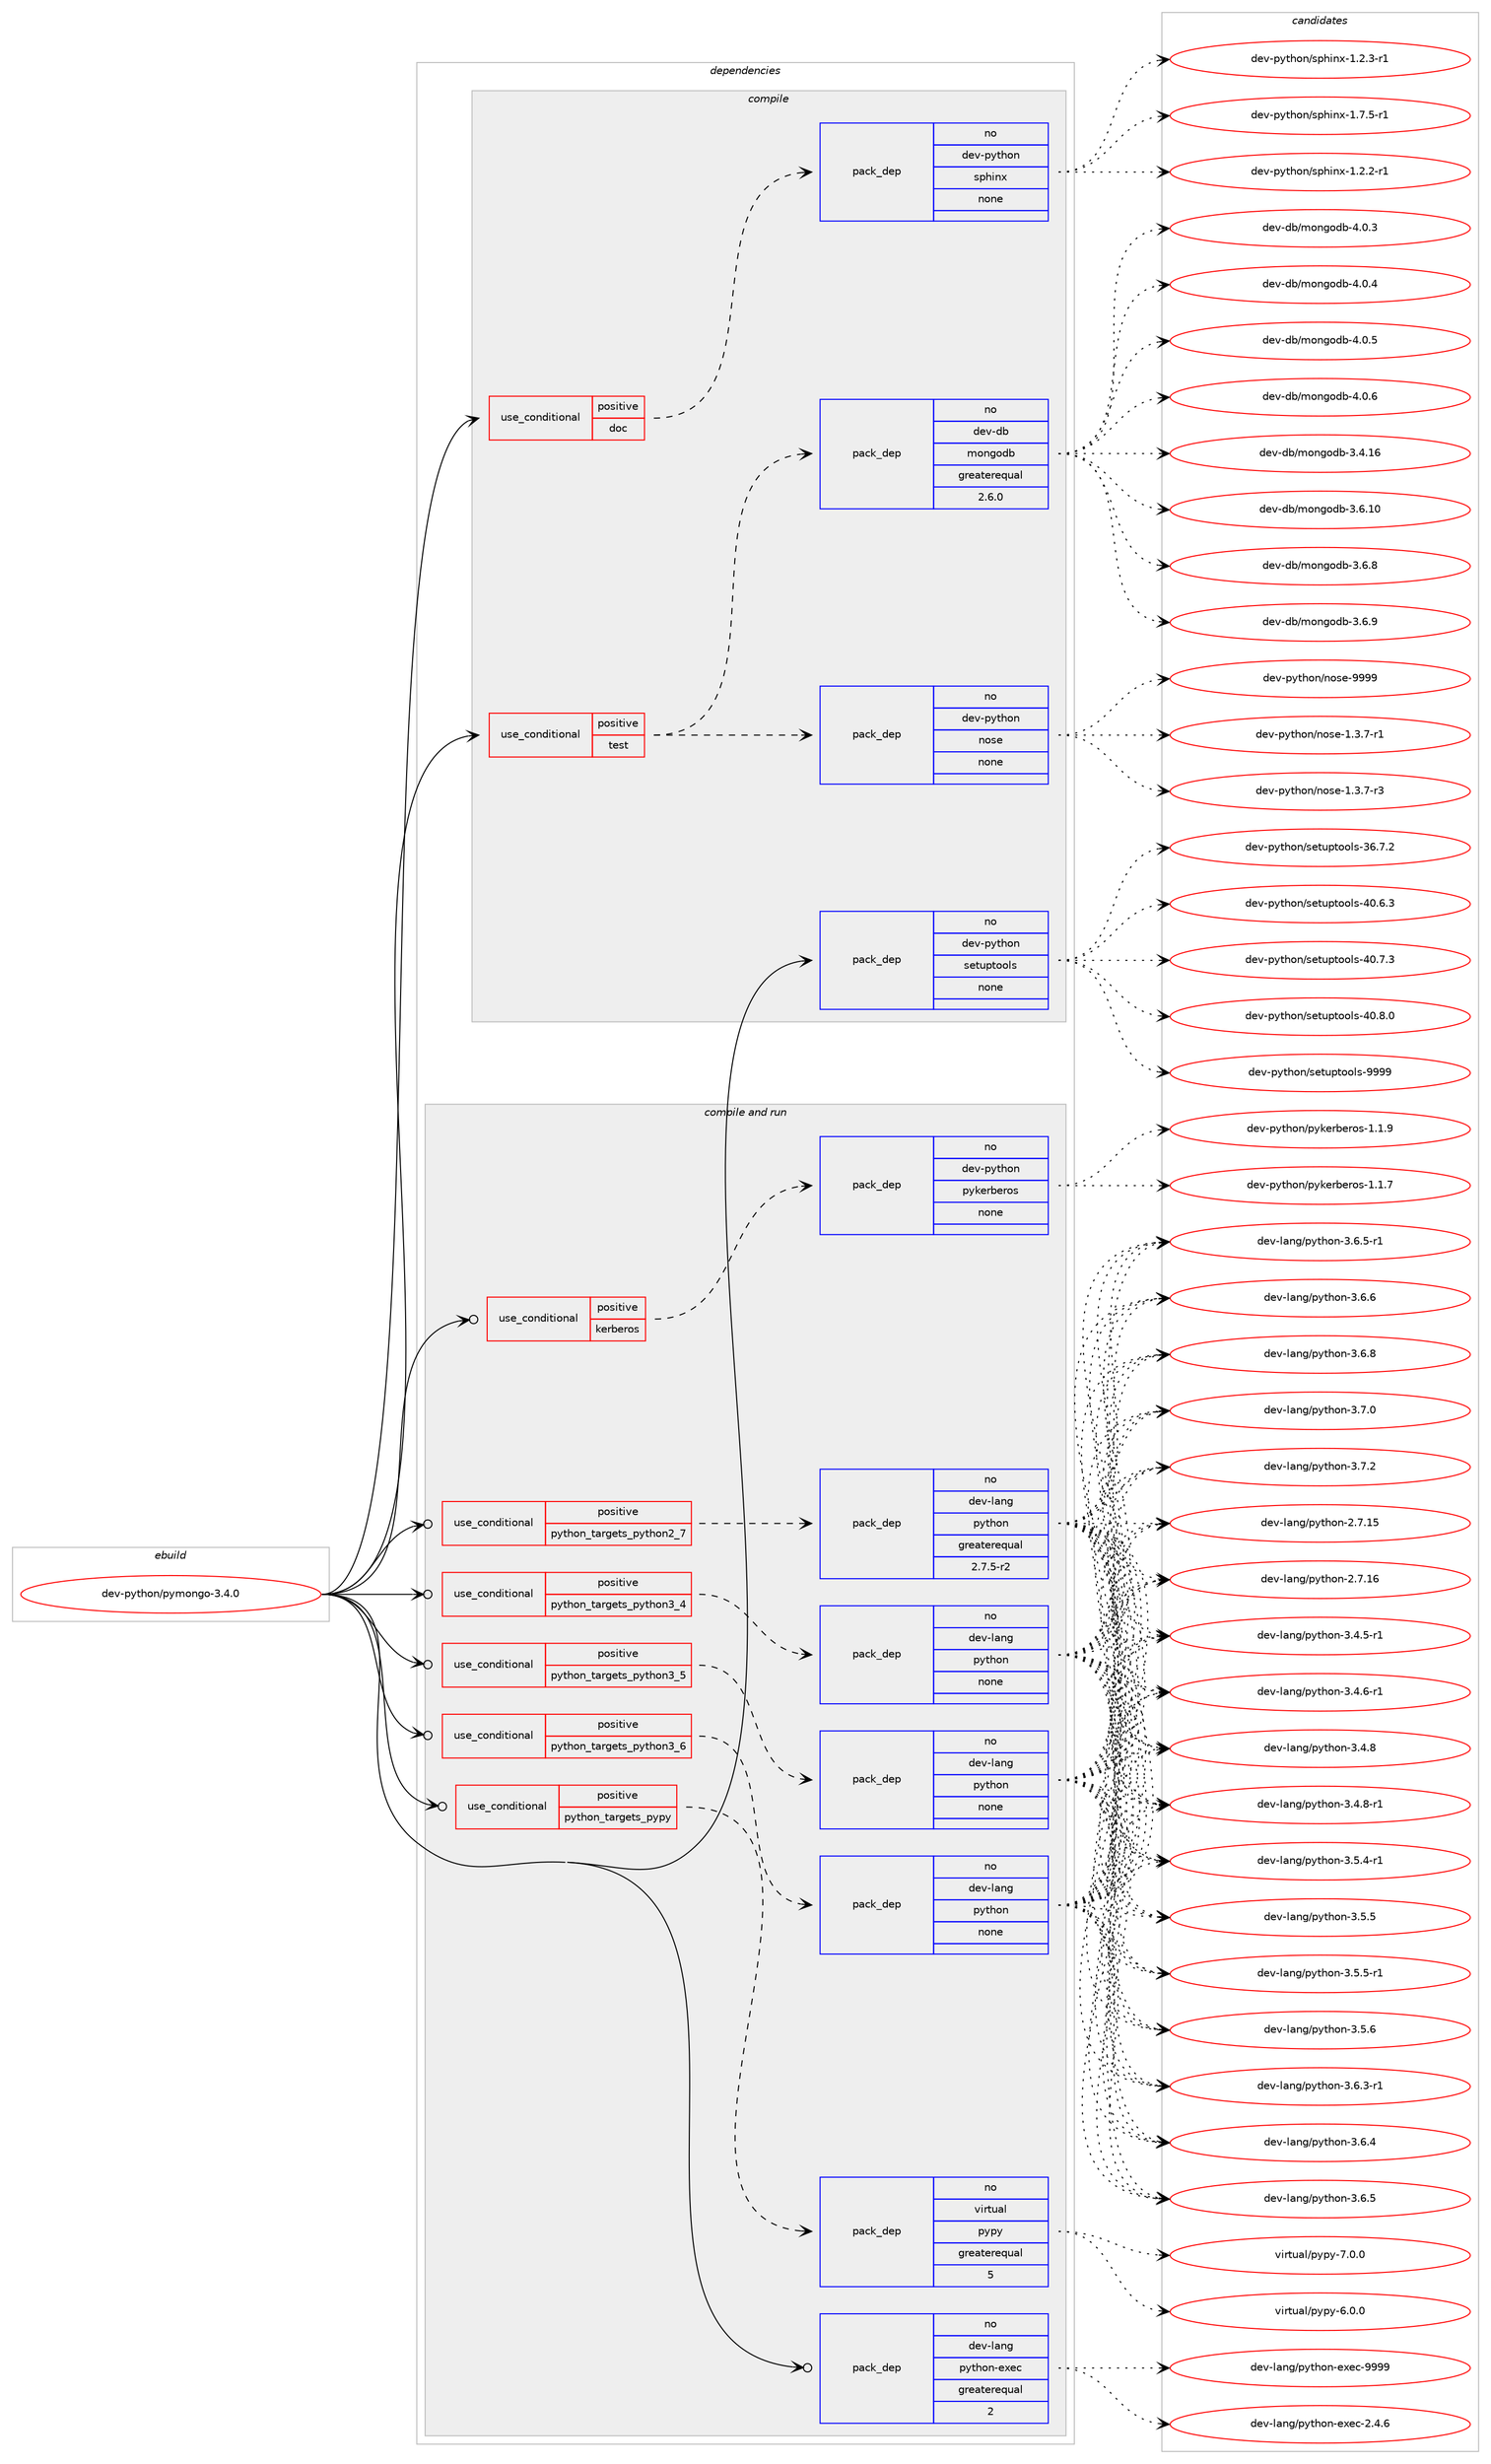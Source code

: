 digraph prolog {

# *************
# Graph options
# *************

newrank=true;
concentrate=true;
compound=true;
graph [rankdir=LR,fontname=Helvetica,fontsize=10,ranksep=1.5];#, ranksep=2.5, nodesep=0.2];
edge  [arrowhead=vee];
node  [fontname=Helvetica,fontsize=10];

# **********
# The ebuild
# **********

subgraph cluster_leftcol {
color=gray;
rank=same;
label=<<i>ebuild</i>>;
id [label="dev-python/pymongo-3.4.0", color=red, width=4, href="../dev-python/pymongo-3.4.0.svg"];
}

# ****************
# The dependencies
# ****************

subgraph cluster_midcol {
color=gray;
label=<<i>dependencies</i>>;
subgraph cluster_compile {
fillcolor="#eeeeee";
style=filled;
label=<<i>compile</i>>;
subgraph cond381195 {
dependency1430476 [label=<<TABLE BORDER="0" CELLBORDER="1" CELLSPACING="0" CELLPADDING="4"><TR><TD ROWSPAN="3" CELLPADDING="10">use_conditional</TD></TR><TR><TD>positive</TD></TR><TR><TD>doc</TD></TR></TABLE>>, shape=none, color=red];
subgraph pack1025959 {
dependency1430477 [label=<<TABLE BORDER="0" CELLBORDER="1" CELLSPACING="0" CELLPADDING="4" WIDTH="220"><TR><TD ROWSPAN="6" CELLPADDING="30">pack_dep</TD></TR><TR><TD WIDTH="110">no</TD></TR><TR><TD>dev-python</TD></TR><TR><TD>sphinx</TD></TR><TR><TD>none</TD></TR><TR><TD></TD></TR></TABLE>>, shape=none, color=blue];
}
dependency1430476:e -> dependency1430477:w [weight=20,style="dashed",arrowhead="vee"];
}
id:e -> dependency1430476:w [weight=20,style="solid",arrowhead="vee"];
subgraph cond381196 {
dependency1430478 [label=<<TABLE BORDER="0" CELLBORDER="1" CELLSPACING="0" CELLPADDING="4"><TR><TD ROWSPAN="3" CELLPADDING="10">use_conditional</TD></TR><TR><TD>positive</TD></TR><TR><TD>test</TD></TR></TABLE>>, shape=none, color=red];
subgraph pack1025960 {
dependency1430479 [label=<<TABLE BORDER="0" CELLBORDER="1" CELLSPACING="0" CELLPADDING="4" WIDTH="220"><TR><TD ROWSPAN="6" CELLPADDING="30">pack_dep</TD></TR><TR><TD WIDTH="110">no</TD></TR><TR><TD>dev-python</TD></TR><TR><TD>nose</TD></TR><TR><TD>none</TD></TR><TR><TD></TD></TR></TABLE>>, shape=none, color=blue];
}
dependency1430478:e -> dependency1430479:w [weight=20,style="dashed",arrowhead="vee"];
subgraph pack1025961 {
dependency1430480 [label=<<TABLE BORDER="0" CELLBORDER="1" CELLSPACING="0" CELLPADDING="4" WIDTH="220"><TR><TD ROWSPAN="6" CELLPADDING="30">pack_dep</TD></TR><TR><TD WIDTH="110">no</TD></TR><TR><TD>dev-db</TD></TR><TR><TD>mongodb</TD></TR><TR><TD>greaterequal</TD></TR><TR><TD>2.6.0</TD></TR></TABLE>>, shape=none, color=blue];
}
dependency1430478:e -> dependency1430480:w [weight=20,style="dashed",arrowhead="vee"];
}
id:e -> dependency1430478:w [weight=20,style="solid",arrowhead="vee"];
subgraph pack1025962 {
dependency1430481 [label=<<TABLE BORDER="0" CELLBORDER="1" CELLSPACING="0" CELLPADDING="4" WIDTH="220"><TR><TD ROWSPAN="6" CELLPADDING="30">pack_dep</TD></TR><TR><TD WIDTH="110">no</TD></TR><TR><TD>dev-python</TD></TR><TR><TD>setuptools</TD></TR><TR><TD>none</TD></TR><TR><TD></TD></TR></TABLE>>, shape=none, color=blue];
}
id:e -> dependency1430481:w [weight=20,style="solid",arrowhead="vee"];
}
subgraph cluster_compileandrun {
fillcolor="#eeeeee";
style=filled;
label=<<i>compile and run</i>>;
subgraph cond381197 {
dependency1430482 [label=<<TABLE BORDER="0" CELLBORDER="1" CELLSPACING="0" CELLPADDING="4"><TR><TD ROWSPAN="3" CELLPADDING="10">use_conditional</TD></TR><TR><TD>positive</TD></TR><TR><TD>kerberos</TD></TR></TABLE>>, shape=none, color=red];
subgraph pack1025963 {
dependency1430483 [label=<<TABLE BORDER="0" CELLBORDER="1" CELLSPACING="0" CELLPADDING="4" WIDTH="220"><TR><TD ROWSPAN="6" CELLPADDING="30">pack_dep</TD></TR><TR><TD WIDTH="110">no</TD></TR><TR><TD>dev-python</TD></TR><TR><TD>pykerberos</TD></TR><TR><TD>none</TD></TR><TR><TD></TD></TR></TABLE>>, shape=none, color=blue];
}
dependency1430482:e -> dependency1430483:w [weight=20,style="dashed",arrowhead="vee"];
}
id:e -> dependency1430482:w [weight=20,style="solid",arrowhead="odotvee"];
subgraph cond381198 {
dependency1430484 [label=<<TABLE BORDER="0" CELLBORDER="1" CELLSPACING="0" CELLPADDING="4"><TR><TD ROWSPAN="3" CELLPADDING="10">use_conditional</TD></TR><TR><TD>positive</TD></TR><TR><TD>python_targets_pypy</TD></TR></TABLE>>, shape=none, color=red];
subgraph pack1025964 {
dependency1430485 [label=<<TABLE BORDER="0" CELLBORDER="1" CELLSPACING="0" CELLPADDING="4" WIDTH="220"><TR><TD ROWSPAN="6" CELLPADDING="30">pack_dep</TD></TR><TR><TD WIDTH="110">no</TD></TR><TR><TD>virtual</TD></TR><TR><TD>pypy</TD></TR><TR><TD>greaterequal</TD></TR><TR><TD>5</TD></TR></TABLE>>, shape=none, color=blue];
}
dependency1430484:e -> dependency1430485:w [weight=20,style="dashed",arrowhead="vee"];
}
id:e -> dependency1430484:w [weight=20,style="solid",arrowhead="odotvee"];
subgraph cond381199 {
dependency1430486 [label=<<TABLE BORDER="0" CELLBORDER="1" CELLSPACING="0" CELLPADDING="4"><TR><TD ROWSPAN="3" CELLPADDING="10">use_conditional</TD></TR><TR><TD>positive</TD></TR><TR><TD>python_targets_python2_7</TD></TR></TABLE>>, shape=none, color=red];
subgraph pack1025965 {
dependency1430487 [label=<<TABLE BORDER="0" CELLBORDER="1" CELLSPACING="0" CELLPADDING="4" WIDTH="220"><TR><TD ROWSPAN="6" CELLPADDING="30">pack_dep</TD></TR><TR><TD WIDTH="110">no</TD></TR><TR><TD>dev-lang</TD></TR><TR><TD>python</TD></TR><TR><TD>greaterequal</TD></TR><TR><TD>2.7.5-r2</TD></TR></TABLE>>, shape=none, color=blue];
}
dependency1430486:e -> dependency1430487:w [weight=20,style="dashed",arrowhead="vee"];
}
id:e -> dependency1430486:w [weight=20,style="solid",arrowhead="odotvee"];
subgraph cond381200 {
dependency1430488 [label=<<TABLE BORDER="0" CELLBORDER="1" CELLSPACING="0" CELLPADDING="4"><TR><TD ROWSPAN="3" CELLPADDING="10">use_conditional</TD></TR><TR><TD>positive</TD></TR><TR><TD>python_targets_python3_4</TD></TR></TABLE>>, shape=none, color=red];
subgraph pack1025966 {
dependency1430489 [label=<<TABLE BORDER="0" CELLBORDER="1" CELLSPACING="0" CELLPADDING="4" WIDTH="220"><TR><TD ROWSPAN="6" CELLPADDING="30">pack_dep</TD></TR><TR><TD WIDTH="110">no</TD></TR><TR><TD>dev-lang</TD></TR><TR><TD>python</TD></TR><TR><TD>none</TD></TR><TR><TD></TD></TR></TABLE>>, shape=none, color=blue];
}
dependency1430488:e -> dependency1430489:w [weight=20,style="dashed",arrowhead="vee"];
}
id:e -> dependency1430488:w [weight=20,style="solid",arrowhead="odotvee"];
subgraph cond381201 {
dependency1430490 [label=<<TABLE BORDER="0" CELLBORDER="1" CELLSPACING="0" CELLPADDING="4"><TR><TD ROWSPAN="3" CELLPADDING="10">use_conditional</TD></TR><TR><TD>positive</TD></TR><TR><TD>python_targets_python3_5</TD></TR></TABLE>>, shape=none, color=red];
subgraph pack1025967 {
dependency1430491 [label=<<TABLE BORDER="0" CELLBORDER="1" CELLSPACING="0" CELLPADDING="4" WIDTH="220"><TR><TD ROWSPAN="6" CELLPADDING="30">pack_dep</TD></TR><TR><TD WIDTH="110">no</TD></TR><TR><TD>dev-lang</TD></TR><TR><TD>python</TD></TR><TR><TD>none</TD></TR><TR><TD></TD></TR></TABLE>>, shape=none, color=blue];
}
dependency1430490:e -> dependency1430491:w [weight=20,style="dashed",arrowhead="vee"];
}
id:e -> dependency1430490:w [weight=20,style="solid",arrowhead="odotvee"];
subgraph cond381202 {
dependency1430492 [label=<<TABLE BORDER="0" CELLBORDER="1" CELLSPACING="0" CELLPADDING="4"><TR><TD ROWSPAN="3" CELLPADDING="10">use_conditional</TD></TR><TR><TD>positive</TD></TR><TR><TD>python_targets_python3_6</TD></TR></TABLE>>, shape=none, color=red];
subgraph pack1025968 {
dependency1430493 [label=<<TABLE BORDER="0" CELLBORDER="1" CELLSPACING="0" CELLPADDING="4" WIDTH="220"><TR><TD ROWSPAN="6" CELLPADDING="30">pack_dep</TD></TR><TR><TD WIDTH="110">no</TD></TR><TR><TD>dev-lang</TD></TR><TR><TD>python</TD></TR><TR><TD>none</TD></TR><TR><TD></TD></TR></TABLE>>, shape=none, color=blue];
}
dependency1430492:e -> dependency1430493:w [weight=20,style="dashed",arrowhead="vee"];
}
id:e -> dependency1430492:w [weight=20,style="solid",arrowhead="odotvee"];
subgraph pack1025969 {
dependency1430494 [label=<<TABLE BORDER="0" CELLBORDER="1" CELLSPACING="0" CELLPADDING="4" WIDTH="220"><TR><TD ROWSPAN="6" CELLPADDING="30">pack_dep</TD></TR><TR><TD WIDTH="110">no</TD></TR><TR><TD>dev-lang</TD></TR><TR><TD>python-exec</TD></TR><TR><TD>greaterequal</TD></TR><TR><TD>2</TD></TR></TABLE>>, shape=none, color=blue];
}
id:e -> dependency1430494:w [weight=20,style="solid",arrowhead="odotvee"];
}
subgraph cluster_run {
fillcolor="#eeeeee";
style=filled;
label=<<i>run</i>>;
}
}

# **************
# The candidates
# **************

subgraph cluster_choices {
rank=same;
color=gray;
label=<<i>candidates</i>>;

subgraph choice1025959 {
color=black;
nodesep=1;
choice10010111845112121116104111110471151121041051101204549465046504511449 [label="dev-python/sphinx-1.2.2-r1", color=red, width=4,href="../dev-python/sphinx-1.2.2-r1.svg"];
choice10010111845112121116104111110471151121041051101204549465046514511449 [label="dev-python/sphinx-1.2.3-r1", color=red, width=4,href="../dev-python/sphinx-1.2.3-r1.svg"];
choice10010111845112121116104111110471151121041051101204549465546534511449 [label="dev-python/sphinx-1.7.5-r1", color=red, width=4,href="../dev-python/sphinx-1.7.5-r1.svg"];
dependency1430477:e -> choice10010111845112121116104111110471151121041051101204549465046504511449:w [style=dotted,weight="100"];
dependency1430477:e -> choice10010111845112121116104111110471151121041051101204549465046514511449:w [style=dotted,weight="100"];
dependency1430477:e -> choice10010111845112121116104111110471151121041051101204549465546534511449:w [style=dotted,weight="100"];
}
subgraph choice1025960 {
color=black;
nodesep=1;
choice10010111845112121116104111110471101111151014549465146554511449 [label="dev-python/nose-1.3.7-r1", color=red, width=4,href="../dev-python/nose-1.3.7-r1.svg"];
choice10010111845112121116104111110471101111151014549465146554511451 [label="dev-python/nose-1.3.7-r3", color=red, width=4,href="../dev-python/nose-1.3.7-r3.svg"];
choice10010111845112121116104111110471101111151014557575757 [label="dev-python/nose-9999", color=red, width=4,href="../dev-python/nose-9999.svg"];
dependency1430479:e -> choice10010111845112121116104111110471101111151014549465146554511449:w [style=dotted,weight="100"];
dependency1430479:e -> choice10010111845112121116104111110471101111151014549465146554511451:w [style=dotted,weight="100"];
dependency1430479:e -> choice10010111845112121116104111110471101111151014557575757:w [style=dotted,weight="100"];
}
subgraph choice1025961 {
color=black;
nodesep=1;
choice1001011184510098471091111101031111009845514652464954 [label="dev-db/mongodb-3.4.16", color=red, width=4,href="../dev-db/mongodb-3.4.16.svg"];
choice1001011184510098471091111101031111009845514654464948 [label="dev-db/mongodb-3.6.10", color=red, width=4,href="../dev-db/mongodb-3.6.10.svg"];
choice10010111845100984710911111010311110098455146544656 [label="dev-db/mongodb-3.6.8", color=red, width=4,href="../dev-db/mongodb-3.6.8.svg"];
choice10010111845100984710911111010311110098455146544657 [label="dev-db/mongodb-3.6.9", color=red, width=4,href="../dev-db/mongodb-3.6.9.svg"];
choice10010111845100984710911111010311110098455246484651 [label="dev-db/mongodb-4.0.3", color=red, width=4,href="../dev-db/mongodb-4.0.3.svg"];
choice10010111845100984710911111010311110098455246484652 [label="dev-db/mongodb-4.0.4", color=red, width=4,href="../dev-db/mongodb-4.0.4.svg"];
choice10010111845100984710911111010311110098455246484653 [label="dev-db/mongodb-4.0.5", color=red, width=4,href="../dev-db/mongodb-4.0.5.svg"];
choice10010111845100984710911111010311110098455246484654 [label="dev-db/mongodb-4.0.6", color=red, width=4,href="../dev-db/mongodb-4.0.6.svg"];
dependency1430480:e -> choice1001011184510098471091111101031111009845514652464954:w [style=dotted,weight="100"];
dependency1430480:e -> choice1001011184510098471091111101031111009845514654464948:w [style=dotted,weight="100"];
dependency1430480:e -> choice10010111845100984710911111010311110098455146544656:w [style=dotted,weight="100"];
dependency1430480:e -> choice10010111845100984710911111010311110098455146544657:w [style=dotted,weight="100"];
dependency1430480:e -> choice10010111845100984710911111010311110098455246484651:w [style=dotted,weight="100"];
dependency1430480:e -> choice10010111845100984710911111010311110098455246484652:w [style=dotted,weight="100"];
dependency1430480:e -> choice10010111845100984710911111010311110098455246484653:w [style=dotted,weight="100"];
dependency1430480:e -> choice10010111845100984710911111010311110098455246484654:w [style=dotted,weight="100"];
}
subgraph choice1025962 {
color=black;
nodesep=1;
choice100101118451121211161041111104711510111611711211611111110811545515446554650 [label="dev-python/setuptools-36.7.2", color=red, width=4,href="../dev-python/setuptools-36.7.2.svg"];
choice100101118451121211161041111104711510111611711211611111110811545524846544651 [label="dev-python/setuptools-40.6.3", color=red, width=4,href="../dev-python/setuptools-40.6.3.svg"];
choice100101118451121211161041111104711510111611711211611111110811545524846554651 [label="dev-python/setuptools-40.7.3", color=red, width=4,href="../dev-python/setuptools-40.7.3.svg"];
choice100101118451121211161041111104711510111611711211611111110811545524846564648 [label="dev-python/setuptools-40.8.0", color=red, width=4,href="../dev-python/setuptools-40.8.0.svg"];
choice10010111845112121116104111110471151011161171121161111111081154557575757 [label="dev-python/setuptools-9999", color=red, width=4,href="../dev-python/setuptools-9999.svg"];
dependency1430481:e -> choice100101118451121211161041111104711510111611711211611111110811545515446554650:w [style=dotted,weight="100"];
dependency1430481:e -> choice100101118451121211161041111104711510111611711211611111110811545524846544651:w [style=dotted,weight="100"];
dependency1430481:e -> choice100101118451121211161041111104711510111611711211611111110811545524846554651:w [style=dotted,weight="100"];
dependency1430481:e -> choice100101118451121211161041111104711510111611711211611111110811545524846564648:w [style=dotted,weight="100"];
dependency1430481:e -> choice10010111845112121116104111110471151011161171121161111111081154557575757:w [style=dotted,weight="100"];
}
subgraph choice1025963 {
color=black;
nodesep=1;
choice100101118451121211161041111104711212110710111498101114111115454946494655 [label="dev-python/pykerberos-1.1.7", color=red, width=4,href="../dev-python/pykerberos-1.1.7.svg"];
choice100101118451121211161041111104711212110710111498101114111115454946494657 [label="dev-python/pykerberos-1.1.9", color=red, width=4,href="../dev-python/pykerberos-1.1.9.svg"];
dependency1430483:e -> choice100101118451121211161041111104711212110710111498101114111115454946494655:w [style=dotted,weight="100"];
dependency1430483:e -> choice100101118451121211161041111104711212110710111498101114111115454946494657:w [style=dotted,weight="100"];
}
subgraph choice1025964 {
color=black;
nodesep=1;
choice1181051141161179710847112121112121455446484648 [label="virtual/pypy-6.0.0", color=red, width=4,href="../virtual/pypy-6.0.0.svg"];
choice1181051141161179710847112121112121455546484648 [label="virtual/pypy-7.0.0", color=red, width=4,href="../virtual/pypy-7.0.0.svg"];
dependency1430485:e -> choice1181051141161179710847112121112121455446484648:w [style=dotted,weight="100"];
dependency1430485:e -> choice1181051141161179710847112121112121455546484648:w [style=dotted,weight="100"];
}
subgraph choice1025965 {
color=black;
nodesep=1;
choice10010111845108971101034711212111610411111045504655464953 [label="dev-lang/python-2.7.15", color=red, width=4,href="../dev-lang/python-2.7.15.svg"];
choice10010111845108971101034711212111610411111045504655464954 [label="dev-lang/python-2.7.16", color=red, width=4,href="../dev-lang/python-2.7.16.svg"];
choice1001011184510897110103471121211161041111104551465246534511449 [label="dev-lang/python-3.4.5-r1", color=red, width=4,href="../dev-lang/python-3.4.5-r1.svg"];
choice1001011184510897110103471121211161041111104551465246544511449 [label="dev-lang/python-3.4.6-r1", color=red, width=4,href="../dev-lang/python-3.4.6-r1.svg"];
choice100101118451089711010347112121116104111110455146524656 [label="dev-lang/python-3.4.8", color=red, width=4,href="../dev-lang/python-3.4.8.svg"];
choice1001011184510897110103471121211161041111104551465246564511449 [label="dev-lang/python-3.4.8-r1", color=red, width=4,href="../dev-lang/python-3.4.8-r1.svg"];
choice1001011184510897110103471121211161041111104551465346524511449 [label="dev-lang/python-3.5.4-r1", color=red, width=4,href="../dev-lang/python-3.5.4-r1.svg"];
choice100101118451089711010347112121116104111110455146534653 [label="dev-lang/python-3.5.5", color=red, width=4,href="../dev-lang/python-3.5.5.svg"];
choice1001011184510897110103471121211161041111104551465346534511449 [label="dev-lang/python-3.5.5-r1", color=red, width=4,href="../dev-lang/python-3.5.5-r1.svg"];
choice100101118451089711010347112121116104111110455146534654 [label="dev-lang/python-3.5.6", color=red, width=4,href="../dev-lang/python-3.5.6.svg"];
choice1001011184510897110103471121211161041111104551465446514511449 [label="dev-lang/python-3.6.3-r1", color=red, width=4,href="../dev-lang/python-3.6.3-r1.svg"];
choice100101118451089711010347112121116104111110455146544652 [label="dev-lang/python-3.6.4", color=red, width=4,href="../dev-lang/python-3.6.4.svg"];
choice100101118451089711010347112121116104111110455146544653 [label="dev-lang/python-3.6.5", color=red, width=4,href="../dev-lang/python-3.6.5.svg"];
choice1001011184510897110103471121211161041111104551465446534511449 [label="dev-lang/python-3.6.5-r1", color=red, width=4,href="../dev-lang/python-3.6.5-r1.svg"];
choice100101118451089711010347112121116104111110455146544654 [label="dev-lang/python-3.6.6", color=red, width=4,href="../dev-lang/python-3.6.6.svg"];
choice100101118451089711010347112121116104111110455146544656 [label="dev-lang/python-3.6.8", color=red, width=4,href="../dev-lang/python-3.6.8.svg"];
choice100101118451089711010347112121116104111110455146554648 [label="dev-lang/python-3.7.0", color=red, width=4,href="../dev-lang/python-3.7.0.svg"];
choice100101118451089711010347112121116104111110455146554650 [label="dev-lang/python-3.7.2", color=red, width=4,href="../dev-lang/python-3.7.2.svg"];
dependency1430487:e -> choice10010111845108971101034711212111610411111045504655464953:w [style=dotted,weight="100"];
dependency1430487:e -> choice10010111845108971101034711212111610411111045504655464954:w [style=dotted,weight="100"];
dependency1430487:e -> choice1001011184510897110103471121211161041111104551465246534511449:w [style=dotted,weight="100"];
dependency1430487:e -> choice1001011184510897110103471121211161041111104551465246544511449:w [style=dotted,weight="100"];
dependency1430487:e -> choice100101118451089711010347112121116104111110455146524656:w [style=dotted,weight="100"];
dependency1430487:e -> choice1001011184510897110103471121211161041111104551465246564511449:w [style=dotted,weight="100"];
dependency1430487:e -> choice1001011184510897110103471121211161041111104551465346524511449:w [style=dotted,weight="100"];
dependency1430487:e -> choice100101118451089711010347112121116104111110455146534653:w [style=dotted,weight="100"];
dependency1430487:e -> choice1001011184510897110103471121211161041111104551465346534511449:w [style=dotted,weight="100"];
dependency1430487:e -> choice100101118451089711010347112121116104111110455146534654:w [style=dotted,weight="100"];
dependency1430487:e -> choice1001011184510897110103471121211161041111104551465446514511449:w [style=dotted,weight="100"];
dependency1430487:e -> choice100101118451089711010347112121116104111110455146544652:w [style=dotted,weight="100"];
dependency1430487:e -> choice100101118451089711010347112121116104111110455146544653:w [style=dotted,weight="100"];
dependency1430487:e -> choice1001011184510897110103471121211161041111104551465446534511449:w [style=dotted,weight="100"];
dependency1430487:e -> choice100101118451089711010347112121116104111110455146544654:w [style=dotted,weight="100"];
dependency1430487:e -> choice100101118451089711010347112121116104111110455146544656:w [style=dotted,weight="100"];
dependency1430487:e -> choice100101118451089711010347112121116104111110455146554648:w [style=dotted,weight="100"];
dependency1430487:e -> choice100101118451089711010347112121116104111110455146554650:w [style=dotted,weight="100"];
}
subgraph choice1025966 {
color=black;
nodesep=1;
choice10010111845108971101034711212111610411111045504655464953 [label="dev-lang/python-2.7.15", color=red, width=4,href="../dev-lang/python-2.7.15.svg"];
choice10010111845108971101034711212111610411111045504655464954 [label="dev-lang/python-2.7.16", color=red, width=4,href="../dev-lang/python-2.7.16.svg"];
choice1001011184510897110103471121211161041111104551465246534511449 [label="dev-lang/python-3.4.5-r1", color=red, width=4,href="../dev-lang/python-3.4.5-r1.svg"];
choice1001011184510897110103471121211161041111104551465246544511449 [label="dev-lang/python-3.4.6-r1", color=red, width=4,href="../dev-lang/python-3.4.6-r1.svg"];
choice100101118451089711010347112121116104111110455146524656 [label="dev-lang/python-3.4.8", color=red, width=4,href="../dev-lang/python-3.4.8.svg"];
choice1001011184510897110103471121211161041111104551465246564511449 [label="dev-lang/python-3.4.8-r1", color=red, width=4,href="../dev-lang/python-3.4.8-r1.svg"];
choice1001011184510897110103471121211161041111104551465346524511449 [label="dev-lang/python-3.5.4-r1", color=red, width=4,href="../dev-lang/python-3.5.4-r1.svg"];
choice100101118451089711010347112121116104111110455146534653 [label="dev-lang/python-3.5.5", color=red, width=4,href="../dev-lang/python-3.5.5.svg"];
choice1001011184510897110103471121211161041111104551465346534511449 [label="dev-lang/python-3.5.5-r1", color=red, width=4,href="../dev-lang/python-3.5.5-r1.svg"];
choice100101118451089711010347112121116104111110455146534654 [label="dev-lang/python-3.5.6", color=red, width=4,href="../dev-lang/python-3.5.6.svg"];
choice1001011184510897110103471121211161041111104551465446514511449 [label="dev-lang/python-3.6.3-r1", color=red, width=4,href="../dev-lang/python-3.6.3-r1.svg"];
choice100101118451089711010347112121116104111110455146544652 [label="dev-lang/python-3.6.4", color=red, width=4,href="../dev-lang/python-3.6.4.svg"];
choice100101118451089711010347112121116104111110455146544653 [label="dev-lang/python-3.6.5", color=red, width=4,href="../dev-lang/python-3.6.5.svg"];
choice1001011184510897110103471121211161041111104551465446534511449 [label="dev-lang/python-3.6.5-r1", color=red, width=4,href="../dev-lang/python-3.6.5-r1.svg"];
choice100101118451089711010347112121116104111110455146544654 [label="dev-lang/python-3.6.6", color=red, width=4,href="../dev-lang/python-3.6.6.svg"];
choice100101118451089711010347112121116104111110455146544656 [label="dev-lang/python-3.6.8", color=red, width=4,href="../dev-lang/python-3.6.8.svg"];
choice100101118451089711010347112121116104111110455146554648 [label="dev-lang/python-3.7.0", color=red, width=4,href="../dev-lang/python-3.7.0.svg"];
choice100101118451089711010347112121116104111110455146554650 [label="dev-lang/python-3.7.2", color=red, width=4,href="../dev-lang/python-3.7.2.svg"];
dependency1430489:e -> choice10010111845108971101034711212111610411111045504655464953:w [style=dotted,weight="100"];
dependency1430489:e -> choice10010111845108971101034711212111610411111045504655464954:w [style=dotted,weight="100"];
dependency1430489:e -> choice1001011184510897110103471121211161041111104551465246534511449:w [style=dotted,weight="100"];
dependency1430489:e -> choice1001011184510897110103471121211161041111104551465246544511449:w [style=dotted,weight="100"];
dependency1430489:e -> choice100101118451089711010347112121116104111110455146524656:w [style=dotted,weight="100"];
dependency1430489:e -> choice1001011184510897110103471121211161041111104551465246564511449:w [style=dotted,weight="100"];
dependency1430489:e -> choice1001011184510897110103471121211161041111104551465346524511449:w [style=dotted,weight="100"];
dependency1430489:e -> choice100101118451089711010347112121116104111110455146534653:w [style=dotted,weight="100"];
dependency1430489:e -> choice1001011184510897110103471121211161041111104551465346534511449:w [style=dotted,weight="100"];
dependency1430489:e -> choice100101118451089711010347112121116104111110455146534654:w [style=dotted,weight="100"];
dependency1430489:e -> choice1001011184510897110103471121211161041111104551465446514511449:w [style=dotted,weight="100"];
dependency1430489:e -> choice100101118451089711010347112121116104111110455146544652:w [style=dotted,weight="100"];
dependency1430489:e -> choice100101118451089711010347112121116104111110455146544653:w [style=dotted,weight="100"];
dependency1430489:e -> choice1001011184510897110103471121211161041111104551465446534511449:w [style=dotted,weight="100"];
dependency1430489:e -> choice100101118451089711010347112121116104111110455146544654:w [style=dotted,weight="100"];
dependency1430489:e -> choice100101118451089711010347112121116104111110455146544656:w [style=dotted,weight="100"];
dependency1430489:e -> choice100101118451089711010347112121116104111110455146554648:w [style=dotted,weight="100"];
dependency1430489:e -> choice100101118451089711010347112121116104111110455146554650:w [style=dotted,weight="100"];
}
subgraph choice1025967 {
color=black;
nodesep=1;
choice10010111845108971101034711212111610411111045504655464953 [label="dev-lang/python-2.7.15", color=red, width=4,href="../dev-lang/python-2.7.15.svg"];
choice10010111845108971101034711212111610411111045504655464954 [label="dev-lang/python-2.7.16", color=red, width=4,href="../dev-lang/python-2.7.16.svg"];
choice1001011184510897110103471121211161041111104551465246534511449 [label="dev-lang/python-3.4.5-r1", color=red, width=4,href="../dev-lang/python-3.4.5-r1.svg"];
choice1001011184510897110103471121211161041111104551465246544511449 [label="dev-lang/python-3.4.6-r1", color=red, width=4,href="../dev-lang/python-3.4.6-r1.svg"];
choice100101118451089711010347112121116104111110455146524656 [label="dev-lang/python-3.4.8", color=red, width=4,href="../dev-lang/python-3.4.8.svg"];
choice1001011184510897110103471121211161041111104551465246564511449 [label="dev-lang/python-3.4.8-r1", color=red, width=4,href="../dev-lang/python-3.4.8-r1.svg"];
choice1001011184510897110103471121211161041111104551465346524511449 [label="dev-lang/python-3.5.4-r1", color=red, width=4,href="../dev-lang/python-3.5.4-r1.svg"];
choice100101118451089711010347112121116104111110455146534653 [label="dev-lang/python-3.5.5", color=red, width=4,href="../dev-lang/python-3.5.5.svg"];
choice1001011184510897110103471121211161041111104551465346534511449 [label="dev-lang/python-3.5.5-r1", color=red, width=4,href="../dev-lang/python-3.5.5-r1.svg"];
choice100101118451089711010347112121116104111110455146534654 [label="dev-lang/python-3.5.6", color=red, width=4,href="../dev-lang/python-3.5.6.svg"];
choice1001011184510897110103471121211161041111104551465446514511449 [label="dev-lang/python-3.6.3-r1", color=red, width=4,href="../dev-lang/python-3.6.3-r1.svg"];
choice100101118451089711010347112121116104111110455146544652 [label="dev-lang/python-3.6.4", color=red, width=4,href="../dev-lang/python-3.6.4.svg"];
choice100101118451089711010347112121116104111110455146544653 [label="dev-lang/python-3.6.5", color=red, width=4,href="../dev-lang/python-3.6.5.svg"];
choice1001011184510897110103471121211161041111104551465446534511449 [label="dev-lang/python-3.6.5-r1", color=red, width=4,href="../dev-lang/python-3.6.5-r1.svg"];
choice100101118451089711010347112121116104111110455146544654 [label="dev-lang/python-3.6.6", color=red, width=4,href="../dev-lang/python-3.6.6.svg"];
choice100101118451089711010347112121116104111110455146544656 [label="dev-lang/python-3.6.8", color=red, width=4,href="../dev-lang/python-3.6.8.svg"];
choice100101118451089711010347112121116104111110455146554648 [label="dev-lang/python-3.7.0", color=red, width=4,href="../dev-lang/python-3.7.0.svg"];
choice100101118451089711010347112121116104111110455146554650 [label="dev-lang/python-3.7.2", color=red, width=4,href="../dev-lang/python-3.7.2.svg"];
dependency1430491:e -> choice10010111845108971101034711212111610411111045504655464953:w [style=dotted,weight="100"];
dependency1430491:e -> choice10010111845108971101034711212111610411111045504655464954:w [style=dotted,weight="100"];
dependency1430491:e -> choice1001011184510897110103471121211161041111104551465246534511449:w [style=dotted,weight="100"];
dependency1430491:e -> choice1001011184510897110103471121211161041111104551465246544511449:w [style=dotted,weight="100"];
dependency1430491:e -> choice100101118451089711010347112121116104111110455146524656:w [style=dotted,weight="100"];
dependency1430491:e -> choice1001011184510897110103471121211161041111104551465246564511449:w [style=dotted,weight="100"];
dependency1430491:e -> choice1001011184510897110103471121211161041111104551465346524511449:w [style=dotted,weight="100"];
dependency1430491:e -> choice100101118451089711010347112121116104111110455146534653:w [style=dotted,weight="100"];
dependency1430491:e -> choice1001011184510897110103471121211161041111104551465346534511449:w [style=dotted,weight="100"];
dependency1430491:e -> choice100101118451089711010347112121116104111110455146534654:w [style=dotted,weight="100"];
dependency1430491:e -> choice1001011184510897110103471121211161041111104551465446514511449:w [style=dotted,weight="100"];
dependency1430491:e -> choice100101118451089711010347112121116104111110455146544652:w [style=dotted,weight="100"];
dependency1430491:e -> choice100101118451089711010347112121116104111110455146544653:w [style=dotted,weight="100"];
dependency1430491:e -> choice1001011184510897110103471121211161041111104551465446534511449:w [style=dotted,weight="100"];
dependency1430491:e -> choice100101118451089711010347112121116104111110455146544654:w [style=dotted,weight="100"];
dependency1430491:e -> choice100101118451089711010347112121116104111110455146544656:w [style=dotted,weight="100"];
dependency1430491:e -> choice100101118451089711010347112121116104111110455146554648:w [style=dotted,weight="100"];
dependency1430491:e -> choice100101118451089711010347112121116104111110455146554650:w [style=dotted,weight="100"];
}
subgraph choice1025968 {
color=black;
nodesep=1;
choice10010111845108971101034711212111610411111045504655464953 [label="dev-lang/python-2.7.15", color=red, width=4,href="../dev-lang/python-2.7.15.svg"];
choice10010111845108971101034711212111610411111045504655464954 [label="dev-lang/python-2.7.16", color=red, width=4,href="../dev-lang/python-2.7.16.svg"];
choice1001011184510897110103471121211161041111104551465246534511449 [label="dev-lang/python-3.4.5-r1", color=red, width=4,href="../dev-lang/python-3.4.5-r1.svg"];
choice1001011184510897110103471121211161041111104551465246544511449 [label="dev-lang/python-3.4.6-r1", color=red, width=4,href="../dev-lang/python-3.4.6-r1.svg"];
choice100101118451089711010347112121116104111110455146524656 [label="dev-lang/python-3.4.8", color=red, width=4,href="../dev-lang/python-3.4.8.svg"];
choice1001011184510897110103471121211161041111104551465246564511449 [label="dev-lang/python-3.4.8-r1", color=red, width=4,href="../dev-lang/python-3.4.8-r1.svg"];
choice1001011184510897110103471121211161041111104551465346524511449 [label="dev-lang/python-3.5.4-r1", color=red, width=4,href="../dev-lang/python-3.5.4-r1.svg"];
choice100101118451089711010347112121116104111110455146534653 [label="dev-lang/python-3.5.5", color=red, width=4,href="../dev-lang/python-3.5.5.svg"];
choice1001011184510897110103471121211161041111104551465346534511449 [label="dev-lang/python-3.5.5-r1", color=red, width=4,href="../dev-lang/python-3.5.5-r1.svg"];
choice100101118451089711010347112121116104111110455146534654 [label="dev-lang/python-3.5.6", color=red, width=4,href="../dev-lang/python-3.5.6.svg"];
choice1001011184510897110103471121211161041111104551465446514511449 [label="dev-lang/python-3.6.3-r1", color=red, width=4,href="../dev-lang/python-3.6.3-r1.svg"];
choice100101118451089711010347112121116104111110455146544652 [label="dev-lang/python-3.6.4", color=red, width=4,href="../dev-lang/python-3.6.4.svg"];
choice100101118451089711010347112121116104111110455146544653 [label="dev-lang/python-3.6.5", color=red, width=4,href="../dev-lang/python-3.6.5.svg"];
choice1001011184510897110103471121211161041111104551465446534511449 [label="dev-lang/python-3.6.5-r1", color=red, width=4,href="../dev-lang/python-3.6.5-r1.svg"];
choice100101118451089711010347112121116104111110455146544654 [label="dev-lang/python-3.6.6", color=red, width=4,href="../dev-lang/python-3.6.6.svg"];
choice100101118451089711010347112121116104111110455146544656 [label="dev-lang/python-3.6.8", color=red, width=4,href="../dev-lang/python-3.6.8.svg"];
choice100101118451089711010347112121116104111110455146554648 [label="dev-lang/python-3.7.0", color=red, width=4,href="../dev-lang/python-3.7.0.svg"];
choice100101118451089711010347112121116104111110455146554650 [label="dev-lang/python-3.7.2", color=red, width=4,href="../dev-lang/python-3.7.2.svg"];
dependency1430493:e -> choice10010111845108971101034711212111610411111045504655464953:w [style=dotted,weight="100"];
dependency1430493:e -> choice10010111845108971101034711212111610411111045504655464954:w [style=dotted,weight="100"];
dependency1430493:e -> choice1001011184510897110103471121211161041111104551465246534511449:w [style=dotted,weight="100"];
dependency1430493:e -> choice1001011184510897110103471121211161041111104551465246544511449:w [style=dotted,weight="100"];
dependency1430493:e -> choice100101118451089711010347112121116104111110455146524656:w [style=dotted,weight="100"];
dependency1430493:e -> choice1001011184510897110103471121211161041111104551465246564511449:w [style=dotted,weight="100"];
dependency1430493:e -> choice1001011184510897110103471121211161041111104551465346524511449:w [style=dotted,weight="100"];
dependency1430493:e -> choice100101118451089711010347112121116104111110455146534653:w [style=dotted,weight="100"];
dependency1430493:e -> choice1001011184510897110103471121211161041111104551465346534511449:w [style=dotted,weight="100"];
dependency1430493:e -> choice100101118451089711010347112121116104111110455146534654:w [style=dotted,weight="100"];
dependency1430493:e -> choice1001011184510897110103471121211161041111104551465446514511449:w [style=dotted,weight="100"];
dependency1430493:e -> choice100101118451089711010347112121116104111110455146544652:w [style=dotted,weight="100"];
dependency1430493:e -> choice100101118451089711010347112121116104111110455146544653:w [style=dotted,weight="100"];
dependency1430493:e -> choice1001011184510897110103471121211161041111104551465446534511449:w [style=dotted,weight="100"];
dependency1430493:e -> choice100101118451089711010347112121116104111110455146544654:w [style=dotted,weight="100"];
dependency1430493:e -> choice100101118451089711010347112121116104111110455146544656:w [style=dotted,weight="100"];
dependency1430493:e -> choice100101118451089711010347112121116104111110455146554648:w [style=dotted,weight="100"];
dependency1430493:e -> choice100101118451089711010347112121116104111110455146554650:w [style=dotted,weight="100"];
}
subgraph choice1025969 {
color=black;
nodesep=1;
choice1001011184510897110103471121211161041111104510112010199455046524654 [label="dev-lang/python-exec-2.4.6", color=red, width=4,href="../dev-lang/python-exec-2.4.6.svg"];
choice10010111845108971101034711212111610411111045101120101994557575757 [label="dev-lang/python-exec-9999", color=red, width=4,href="../dev-lang/python-exec-9999.svg"];
dependency1430494:e -> choice1001011184510897110103471121211161041111104510112010199455046524654:w [style=dotted,weight="100"];
dependency1430494:e -> choice10010111845108971101034711212111610411111045101120101994557575757:w [style=dotted,weight="100"];
}
}

}
